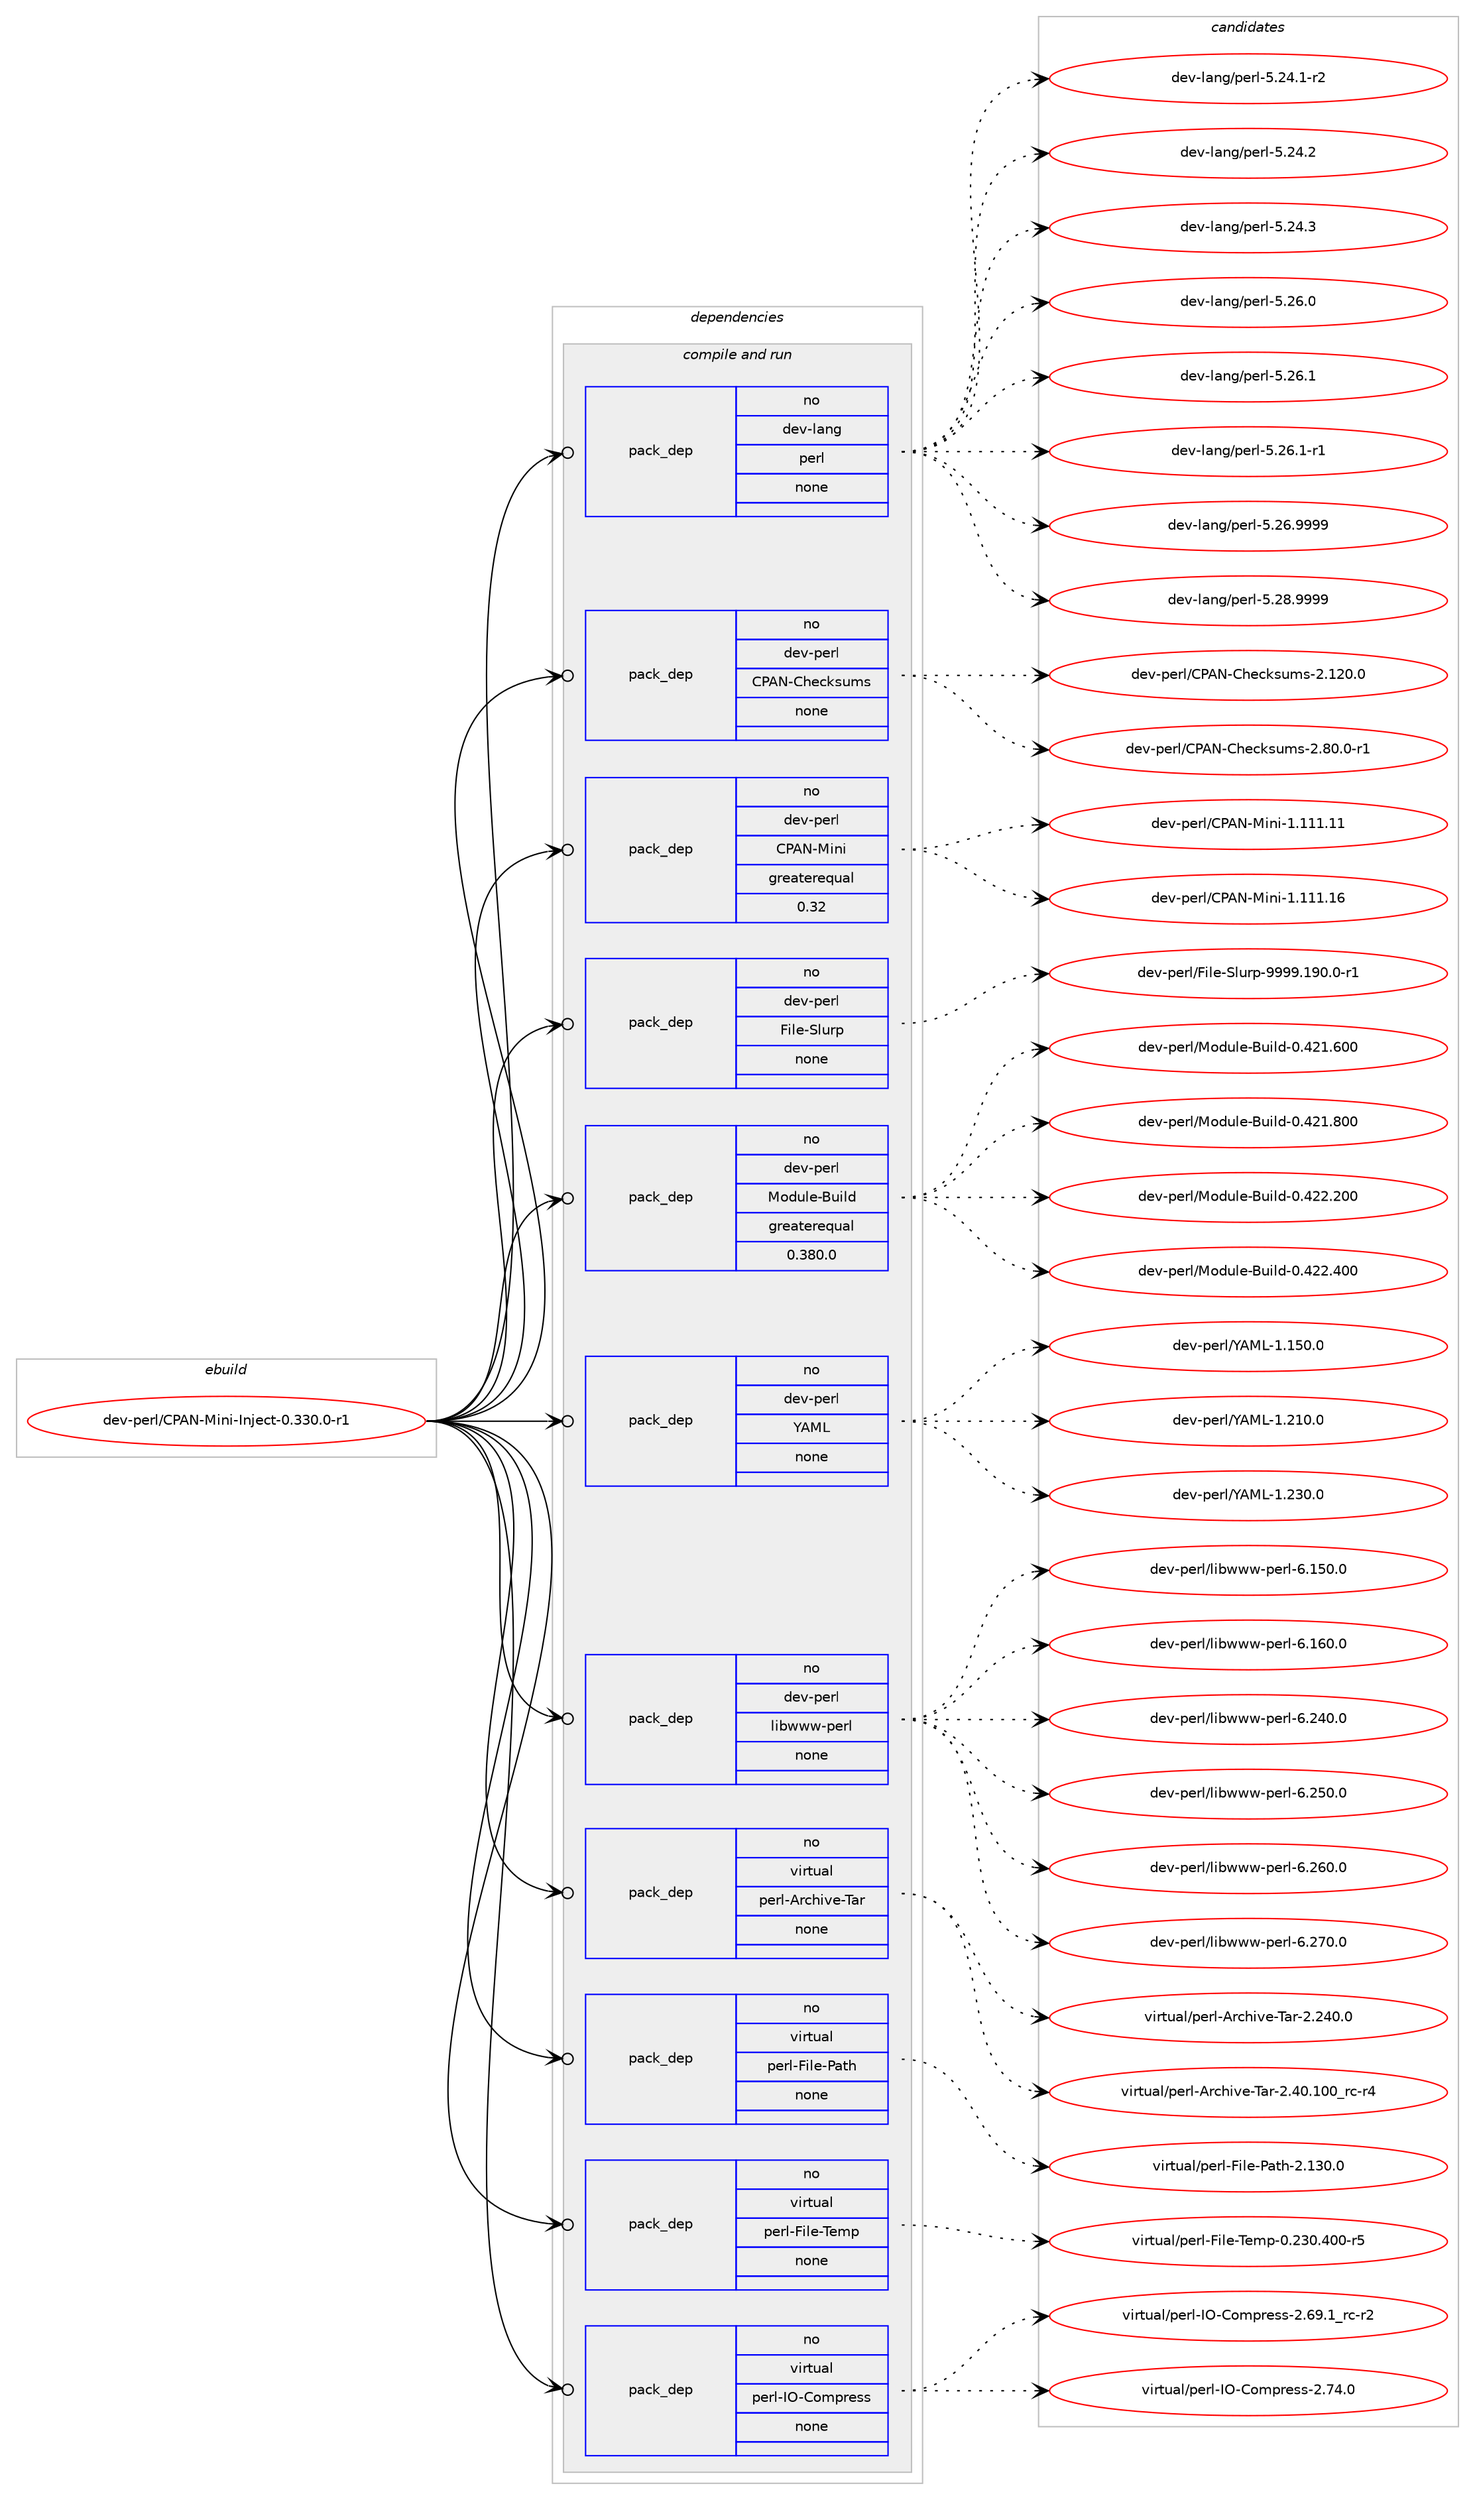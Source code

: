 digraph prolog {

# *************
# Graph options
# *************

newrank=true;
concentrate=true;
compound=true;
graph [rankdir=LR,fontname=Helvetica,fontsize=10,ranksep=1.5];#, ranksep=2.5, nodesep=0.2];
edge  [arrowhead=vee];
node  [fontname=Helvetica,fontsize=10];

# **********
# The ebuild
# **********

subgraph cluster_leftcol {
color=gray;
rank=same;
label=<<i>ebuild</i>>;
id [label="dev-perl/CPAN-Mini-Inject-0.330.0-r1", color=red, width=4, href="../dev-perl/CPAN-Mini-Inject-0.330.0-r1.svg"];
}

# ****************
# The dependencies
# ****************

subgraph cluster_midcol {
color=gray;
label=<<i>dependencies</i>>;
subgraph cluster_compile {
fillcolor="#eeeeee";
style=filled;
label=<<i>compile</i>>;
}
subgraph cluster_compileandrun {
fillcolor="#eeeeee";
style=filled;
label=<<i>compile and run</i>>;
subgraph pack95271 {
dependency125674 [label=<<TABLE BORDER="0" CELLBORDER="1" CELLSPACING="0" CELLPADDING="4" WIDTH="220"><TR><TD ROWSPAN="6" CELLPADDING="30">pack_dep</TD></TR><TR><TD WIDTH="110">no</TD></TR><TR><TD>dev-lang</TD></TR><TR><TD>perl</TD></TR><TR><TD>none</TD></TR><TR><TD></TD></TR></TABLE>>, shape=none, color=blue];
}
id:e -> dependency125674:w [weight=20,style="solid",arrowhead="odotvee"];
subgraph pack95272 {
dependency125675 [label=<<TABLE BORDER="0" CELLBORDER="1" CELLSPACING="0" CELLPADDING="4" WIDTH="220"><TR><TD ROWSPAN="6" CELLPADDING="30">pack_dep</TD></TR><TR><TD WIDTH="110">no</TD></TR><TR><TD>dev-perl</TD></TR><TR><TD>CPAN-Checksums</TD></TR><TR><TD>none</TD></TR><TR><TD></TD></TR></TABLE>>, shape=none, color=blue];
}
id:e -> dependency125675:w [weight=20,style="solid",arrowhead="odotvee"];
subgraph pack95273 {
dependency125676 [label=<<TABLE BORDER="0" CELLBORDER="1" CELLSPACING="0" CELLPADDING="4" WIDTH="220"><TR><TD ROWSPAN="6" CELLPADDING="30">pack_dep</TD></TR><TR><TD WIDTH="110">no</TD></TR><TR><TD>dev-perl</TD></TR><TR><TD>CPAN-Mini</TD></TR><TR><TD>greaterequal</TD></TR><TR><TD>0.32</TD></TR></TABLE>>, shape=none, color=blue];
}
id:e -> dependency125676:w [weight=20,style="solid",arrowhead="odotvee"];
subgraph pack95274 {
dependency125677 [label=<<TABLE BORDER="0" CELLBORDER="1" CELLSPACING="0" CELLPADDING="4" WIDTH="220"><TR><TD ROWSPAN="6" CELLPADDING="30">pack_dep</TD></TR><TR><TD WIDTH="110">no</TD></TR><TR><TD>dev-perl</TD></TR><TR><TD>File-Slurp</TD></TR><TR><TD>none</TD></TR><TR><TD></TD></TR></TABLE>>, shape=none, color=blue];
}
id:e -> dependency125677:w [weight=20,style="solid",arrowhead="odotvee"];
subgraph pack95275 {
dependency125678 [label=<<TABLE BORDER="0" CELLBORDER="1" CELLSPACING="0" CELLPADDING="4" WIDTH="220"><TR><TD ROWSPAN="6" CELLPADDING="30">pack_dep</TD></TR><TR><TD WIDTH="110">no</TD></TR><TR><TD>dev-perl</TD></TR><TR><TD>Module-Build</TD></TR><TR><TD>greaterequal</TD></TR><TR><TD>0.380.0</TD></TR></TABLE>>, shape=none, color=blue];
}
id:e -> dependency125678:w [weight=20,style="solid",arrowhead="odotvee"];
subgraph pack95276 {
dependency125679 [label=<<TABLE BORDER="0" CELLBORDER="1" CELLSPACING="0" CELLPADDING="4" WIDTH="220"><TR><TD ROWSPAN="6" CELLPADDING="30">pack_dep</TD></TR><TR><TD WIDTH="110">no</TD></TR><TR><TD>dev-perl</TD></TR><TR><TD>YAML</TD></TR><TR><TD>none</TD></TR><TR><TD></TD></TR></TABLE>>, shape=none, color=blue];
}
id:e -> dependency125679:w [weight=20,style="solid",arrowhead="odotvee"];
subgraph pack95277 {
dependency125680 [label=<<TABLE BORDER="0" CELLBORDER="1" CELLSPACING="0" CELLPADDING="4" WIDTH="220"><TR><TD ROWSPAN="6" CELLPADDING="30">pack_dep</TD></TR><TR><TD WIDTH="110">no</TD></TR><TR><TD>dev-perl</TD></TR><TR><TD>libwww-perl</TD></TR><TR><TD>none</TD></TR><TR><TD></TD></TR></TABLE>>, shape=none, color=blue];
}
id:e -> dependency125680:w [weight=20,style="solid",arrowhead="odotvee"];
subgraph pack95278 {
dependency125681 [label=<<TABLE BORDER="0" CELLBORDER="1" CELLSPACING="0" CELLPADDING="4" WIDTH="220"><TR><TD ROWSPAN="6" CELLPADDING="30">pack_dep</TD></TR><TR><TD WIDTH="110">no</TD></TR><TR><TD>virtual</TD></TR><TR><TD>perl-Archive-Tar</TD></TR><TR><TD>none</TD></TR><TR><TD></TD></TR></TABLE>>, shape=none, color=blue];
}
id:e -> dependency125681:w [weight=20,style="solid",arrowhead="odotvee"];
subgraph pack95279 {
dependency125682 [label=<<TABLE BORDER="0" CELLBORDER="1" CELLSPACING="0" CELLPADDING="4" WIDTH="220"><TR><TD ROWSPAN="6" CELLPADDING="30">pack_dep</TD></TR><TR><TD WIDTH="110">no</TD></TR><TR><TD>virtual</TD></TR><TR><TD>perl-File-Path</TD></TR><TR><TD>none</TD></TR><TR><TD></TD></TR></TABLE>>, shape=none, color=blue];
}
id:e -> dependency125682:w [weight=20,style="solid",arrowhead="odotvee"];
subgraph pack95280 {
dependency125683 [label=<<TABLE BORDER="0" CELLBORDER="1" CELLSPACING="0" CELLPADDING="4" WIDTH="220"><TR><TD ROWSPAN="6" CELLPADDING="30">pack_dep</TD></TR><TR><TD WIDTH="110">no</TD></TR><TR><TD>virtual</TD></TR><TR><TD>perl-File-Temp</TD></TR><TR><TD>none</TD></TR><TR><TD></TD></TR></TABLE>>, shape=none, color=blue];
}
id:e -> dependency125683:w [weight=20,style="solid",arrowhead="odotvee"];
subgraph pack95281 {
dependency125684 [label=<<TABLE BORDER="0" CELLBORDER="1" CELLSPACING="0" CELLPADDING="4" WIDTH="220"><TR><TD ROWSPAN="6" CELLPADDING="30">pack_dep</TD></TR><TR><TD WIDTH="110">no</TD></TR><TR><TD>virtual</TD></TR><TR><TD>perl-IO-Compress</TD></TR><TR><TD>none</TD></TR><TR><TD></TD></TR></TABLE>>, shape=none, color=blue];
}
id:e -> dependency125684:w [weight=20,style="solid",arrowhead="odotvee"];
}
subgraph cluster_run {
fillcolor="#eeeeee";
style=filled;
label=<<i>run</i>>;
}
}

# **************
# The candidates
# **************

subgraph cluster_choices {
rank=same;
color=gray;
label=<<i>candidates</i>>;

subgraph choice95271 {
color=black;
nodesep=1;
choice100101118451089711010347112101114108455346505246494511450 [label="dev-lang/perl-5.24.1-r2", color=red, width=4,href="../dev-lang/perl-5.24.1-r2.svg"];
choice10010111845108971101034711210111410845534650524650 [label="dev-lang/perl-5.24.2", color=red, width=4,href="../dev-lang/perl-5.24.2.svg"];
choice10010111845108971101034711210111410845534650524651 [label="dev-lang/perl-5.24.3", color=red, width=4,href="../dev-lang/perl-5.24.3.svg"];
choice10010111845108971101034711210111410845534650544648 [label="dev-lang/perl-5.26.0", color=red, width=4,href="../dev-lang/perl-5.26.0.svg"];
choice10010111845108971101034711210111410845534650544649 [label="dev-lang/perl-5.26.1", color=red, width=4,href="../dev-lang/perl-5.26.1.svg"];
choice100101118451089711010347112101114108455346505446494511449 [label="dev-lang/perl-5.26.1-r1", color=red, width=4,href="../dev-lang/perl-5.26.1-r1.svg"];
choice10010111845108971101034711210111410845534650544657575757 [label="dev-lang/perl-5.26.9999", color=red, width=4,href="../dev-lang/perl-5.26.9999.svg"];
choice10010111845108971101034711210111410845534650564657575757 [label="dev-lang/perl-5.28.9999", color=red, width=4,href="../dev-lang/perl-5.28.9999.svg"];
dependency125674:e -> choice100101118451089711010347112101114108455346505246494511450:w [style=dotted,weight="100"];
dependency125674:e -> choice10010111845108971101034711210111410845534650524650:w [style=dotted,weight="100"];
dependency125674:e -> choice10010111845108971101034711210111410845534650524651:w [style=dotted,weight="100"];
dependency125674:e -> choice10010111845108971101034711210111410845534650544648:w [style=dotted,weight="100"];
dependency125674:e -> choice10010111845108971101034711210111410845534650544649:w [style=dotted,weight="100"];
dependency125674:e -> choice100101118451089711010347112101114108455346505446494511449:w [style=dotted,weight="100"];
dependency125674:e -> choice10010111845108971101034711210111410845534650544657575757:w [style=dotted,weight="100"];
dependency125674:e -> choice10010111845108971101034711210111410845534650564657575757:w [style=dotted,weight="100"];
}
subgraph choice95272 {
color=black;
nodesep=1;
choice1001011184511210111410847678065784567104101991071151171091154550464950484648 [label="dev-perl/CPAN-Checksums-2.120.0", color=red, width=4,href="../dev-perl/CPAN-Checksums-2.120.0.svg"];
choice100101118451121011141084767806578456710410199107115117109115455046564846484511449 [label="dev-perl/CPAN-Checksums-2.80.0-r1", color=red, width=4,href="../dev-perl/CPAN-Checksums-2.80.0-r1.svg"];
dependency125675:e -> choice1001011184511210111410847678065784567104101991071151171091154550464950484648:w [style=dotted,weight="100"];
dependency125675:e -> choice100101118451121011141084767806578456710410199107115117109115455046564846484511449:w [style=dotted,weight="100"];
}
subgraph choice95273 {
color=black;
nodesep=1;
choice1001011184511210111410847678065784577105110105454946494949464949 [label="dev-perl/CPAN-Mini-1.111.11", color=red, width=4,href="../dev-perl/CPAN-Mini-1.111.11.svg"];
choice1001011184511210111410847678065784577105110105454946494949464954 [label="dev-perl/CPAN-Mini-1.111.16", color=red, width=4,href="../dev-perl/CPAN-Mini-1.111.16.svg"];
dependency125676:e -> choice1001011184511210111410847678065784577105110105454946494949464949:w [style=dotted,weight="100"];
dependency125676:e -> choice1001011184511210111410847678065784577105110105454946494949464954:w [style=dotted,weight="100"];
}
subgraph choice95274 {
color=black;
nodesep=1;
choice100101118451121011141084770105108101458310811711411245575757574649574846484511449 [label="dev-perl/File-Slurp-9999.190.0-r1", color=red, width=4,href="../dev-perl/File-Slurp-9999.190.0-r1.svg"];
dependency125677:e -> choice100101118451121011141084770105108101458310811711411245575757574649574846484511449:w [style=dotted,weight="100"];
}
subgraph choice95275 {
color=black;
nodesep=1;
choice100101118451121011141084777111100117108101456611710510810045484652504946544848 [label="dev-perl/Module-Build-0.421.600", color=red, width=4,href="../dev-perl/Module-Build-0.421.600.svg"];
choice100101118451121011141084777111100117108101456611710510810045484652504946564848 [label="dev-perl/Module-Build-0.421.800", color=red, width=4,href="../dev-perl/Module-Build-0.421.800.svg"];
choice100101118451121011141084777111100117108101456611710510810045484652505046504848 [label="dev-perl/Module-Build-0.422.200", color=red, width=4,href="../dev-perl/Module-Build-0.422.200.svg"];
choice100101118451121011141084777111100117108101456611710510810045484652505046524848 [label="dev-perl/Module-Build-0.422.400", color=red, width=4,href="../dev-perl/Module-Build-0.422.400.svg"];
dependency125678:e -> choice100101118451121011141084777111100117108101456611710510810045484652504946544848:w [style=dotted,weight="100"];
dependency125678:e -> choice100101118451121011141084777111100117108101456611710510810045484652504946564848:w [style=dotted,weight="100"];
dependency125678:e -> choice100101118451121011141084777111100117108101456611710510810045484652505046504848:w [style=dotted,weight="100"];
dependency125678:e -> choice100101118451121011141084777111100117108101456611710510810045484652505046524848:w [style=dotted,weight="100"];
}
subgraph choice95276 {
color=black;
nodesep=1;
choice1001011184511210111410847896577764549464953484648 [label="dev-perl/YAML-1.150.0", color=red, width=4,href="../dev-perl/YAML-1.150.0.svg"];
choice1001011184511210111410847896577764549465049484648 [label="dev-perl/YAML-1.210.0", color=red, width=4,href="../dev-perl/YAML-1.210.0.svg"];
choice1001011184511210111410847896577764549465051484648 [label="dev-perl/YAML-1.230.0", color=red, width=4,href="../dev-perl/YAML-1.230.0.svg"];
dependency125679:e -> choice1001011184511210111410847896577764549464953484648:w [style=dotted,weight="100"];
dependency125679:e -> choice1001011184511210111410847896577764549465049484648:w [style=dotted,weight="100"];
dependency125679:e -> choice1001011184511210111410847896577764549465051484648:w [style=dotted,weight="100"];
}
subgraph choice95277 {
color=black;
nodesep=1;
choice100101118451121011141084710810598119119119451121011141084554464953484648 [label="dev-perl/libwww-perl-6.150.0", color=red, width=4,href="../dev-perl/libwww-perl-6.150.0.svg"];
choice100101118451121011141084710810598119119119451121011141084554464954484648 [label="dev-perl/libwww-perl-6.160.0", color=red, width=4,href="../dev-perl/libwww-perl-6.160.0.svg"];
choice100101118451121011141084710810598119119119451121011141084554465052484648 [label="dev-perl/libwww-perl-6.240.0", color=red, width=4,href="../dev-perl/libwww-perl-6.240.0.svg"];
choice100101118451121011141084710810598119119119451121011141084554465053484648 [label="dev-perl/libwww-perl-6.250.0", color=red, width=4,href="../dev-perl/libwww-perl-6.250.0.svg"];
choice100101118451121011141084710810598119119119451121011141084554465054484648 [label="dev-perl/libwww-perl-6.260.0", color=red, width=4,href="../dev-perl/libwww-perl-6.260.0.svg"];
choice100101118451121011141084710810598119119119451121011141084554465055484648 [label="dev-perl/libwww-perl-6.270.0", color=red, width=4,href="../dev-perl/libwww-perl-6.270.0.svg"];
dependency125680:e -> choice100101118451121011141084710810598119119119451121011141084554464953484648:w [style=dotted,weight="100"];
dependency125680:e -> choice100101118451121011141084710810598119119119451121011141084554464954484648:w [style=dotted,weight="100"];
dependency125680:e -> choice100101118451121011141084710810598119119119451121011141084554465052484648:w [style=dotted,weight="100"];
dependency125680:e -> choice100101118451121011141084710810598119119119451121011141084554465053484648:w [style=dotted,weight="100"];
dependency125680:e -> choice100101118451121011141084710810598119119119451121011141084554465054484648:w [style=dotted,weight="100"];
dependency125680:e -> choice100101118451121011141084710810598119119119451121011141084554465055484648:w [style=dotted,weight="100"];
}
subgraph choice95278 {
color=black;
nodesep=1;
choice11810511411611797108471121011141084565114991041051181014584971144550465052484648 [label="virtual/perl-Archive-Tar-2.240.0", color=red, width=4,href="../virtual/perl-Archive-Tar-2.240.0.svg"];
choice118105114116117971084711210111410845651149910410511810145849711445504652484649484895114994511452 [label="virtual/perl-Archive-Tar-2.40.100_rc-r4", color=red, width=4,href="../virtual/perl-Archive-Tar-2.40.100_rc-r4.svg"];
dependency125681:e -> choice11810511411611797108471121011141084565114991041051181014584971144550465052484648:w [style=dotted,weight="100"];
dependency125681:e -> choice118105114116117971084711210111410845651149910410511810145849711445504652484649484895114994511452:w [style=dotted,weight="100"];
}
subgraph choice95279 {
color=black;
nodesep=1;
choice118105114116117971084711210111410845701051081014580971161044550464951484648 [label="virtual/perl-File-Path-2.130.0", color=red, width=4,href="../virtual/perl-File-Path-2.130.0.svg"];
dependency125682:e -> choice118105114116117971084711210111410845701051081014580971161044550464951484648:w [style=dotted,weight="100"];
}
subgraph choice95280 {
color=black;
nodesep=1;
choice118105114116117971084711210111410845701051081014584101109112454846505148465248484511453 [label="virtual/perl-File-Temp-0.230.400-r5", color=red, width=4,href="../virtual/perl-File-Temp-0.230.400-r5.svg"];
dependency125683:e -> choice118105114116117971084711210111410845701051081014584101109112454846505148465248484511453:w [style=dotted,weight="100"];
}
subgraph choice95281 {
color=black;
nodesep=1;
choice118105114116117971084711210111410845737945671111091121141011151154550465457464995114994511450 [label="virtual/perl-IO-Compress-2.69.1_rc-r2", color=red, width=4,href="../virtual/perl-IO-Compress-2.69.1_rc-r2.svg"];
choice1181051141161179710847112101114108457379456711110911211410111511545504655524648 [label="virtual/perl-IO-Compress-2.74.0", color=red, width=4,href="../virtual/perl-IO-Compress-2.74.0.svg"];
dependency125684:e -> choice118105114116117971084711210111410845737945671111091121141011151154550465457464995114994511450:w [style=dotted,weight="100"];
dependency125684:e -> choice1181051141161179710847112101114108457379456711110911211410111511545504655524648:w [style=dotted,weight="100"];
}
}

}
